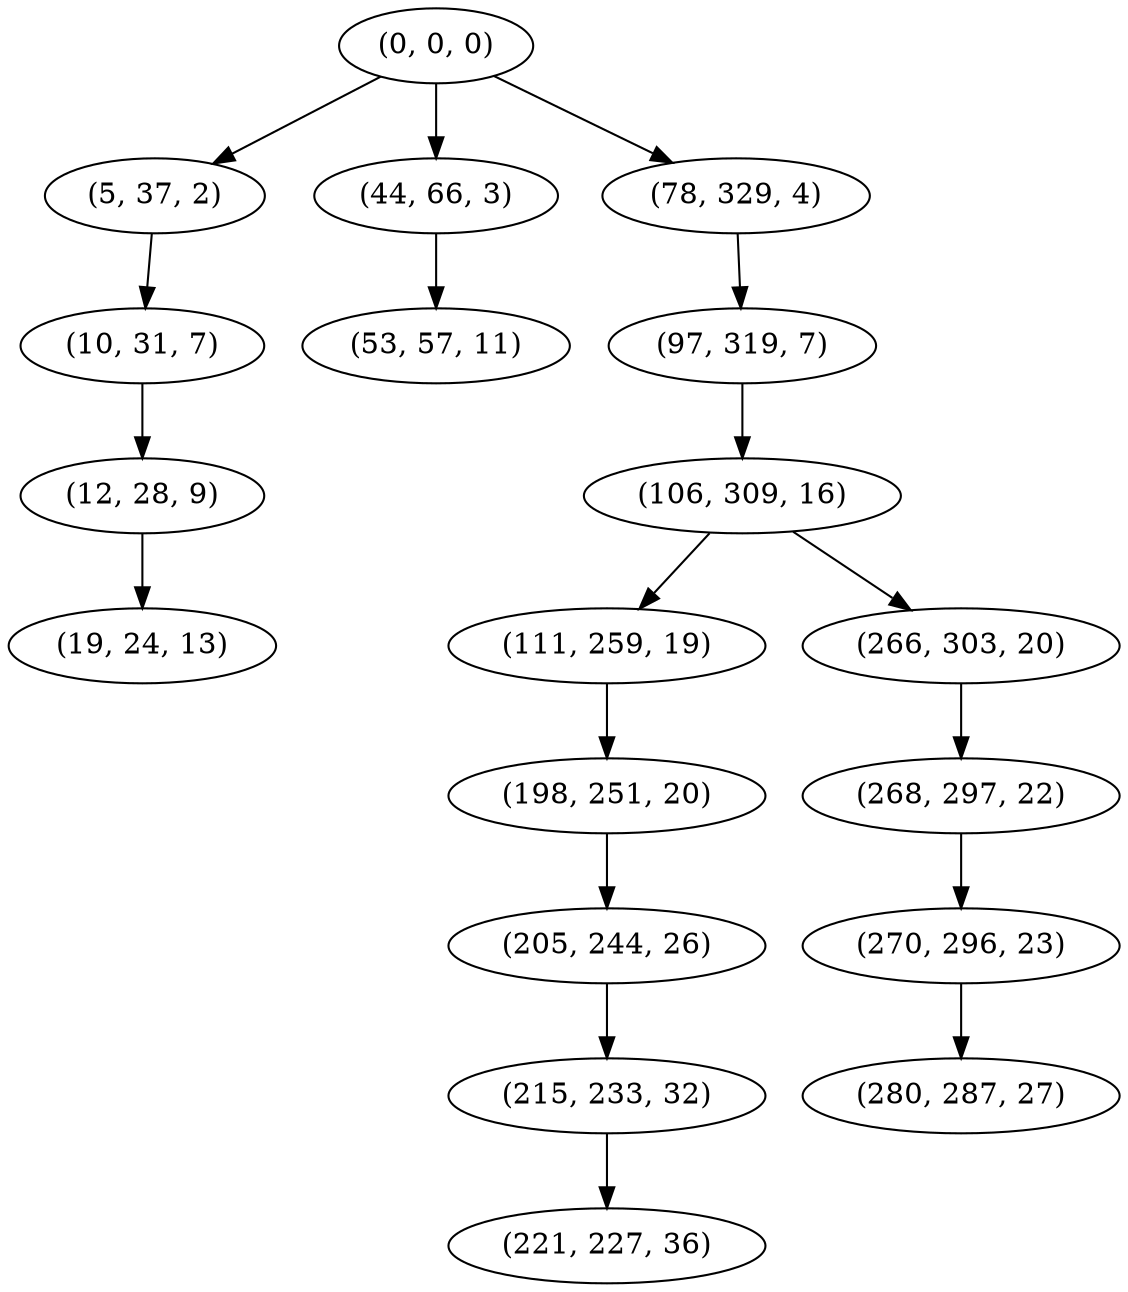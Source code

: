 digraph tree {
    "(0, 0, 0)";
    "(5, 37, 2)";
    "(10, 31, 7)";
    "(12, 28, 9)";
    "(19, 24, 13)";
    "(44, 66, 3)";
    "(53, 57, 11)";
    "(78, 329, 4)";
    "(97, 319, 7)";
    "(106, 309, 16)";
    "(111, 259, 19)";
    "(198, 251, 20)";
    "(205, 244, 26)";
    "(215, 233, 32)";
    "(221, 227, 36)";
    "(266, 303, 20)";
    "(268, 297, 22)";
    "(270, 296, 23)";
    "(280, 287, 27)";
    "(0, 0, 0)" -> "(5, 37, 2)";
    "(0, 0, 0)" -> "(44, 66, 3)";
    "(0, 0, 0)" -> "(78, 329, 4)";
    "(5, 37, 2)" -> "(10, 31, 7)";
    "(10, 31, 7)" -> "(12, 28, 9)";
    "(12, 28, 9)" -> "(19, 24, 13)";
    "(44, 66, 3)" -> "(53, 57, 11)";
    "(78, 329, 4)" -> "(97, 319, 7)";
    "(97, 319, 7)" -> "(106, 309, 16)";
    "(106, 309, 16)" -> "(111, 259, 19)";
    "(106, 309, 16)" -> "(266, 303, 20)";
    "(111, 259, 19)" -> "(198, 251, 20)";
    "(198, 251, 20)" -> "(205, 244, 26)";
    "(205, 244, 26)" -> "(215, 233, 32)";
    "(215, 233, 32)" -> "(221, 227, 36)";
    "(266, 303, 20)" -> "(268, 297, 22)";
    "(268, 297, 22)" -> "(270, 296, 23)";
    "(270, 296, 23)" -> "(280, 287, 27)";
}
